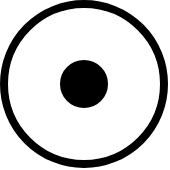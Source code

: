 <mxfile version="20.2.2" type="device"><diagram id="J2OuSg8uE9UjYtb7iVZ3" name="Seite-1"><mxGraphModel dx="1018" dy="630" grid="1" gridSize="10" guides="1" tooltips="1" connect="1" arrows="1" fold="1" page="1" pageScale="1" pageWidth="827" pageHeight="1169" math="0" shadow="0"><root><mxCell id="0"/><mxCell id="1" parent="0"/><mxCell id="hAJaRdIYze2g09QByDpZ-1" value="" style="ellipse;whiteSpace=wrap;html=1;aspect=fixed;strokeWidth=4;" parent="1" vertex="1"><mxGeometry x="40" y="80" width="80" height="80" as="geometry"/></mxCell><mxCell id="na2XEyX6FowcAoHF-cJp-2" value="" style="ellipse;whiteSpace=wrap;html=1;aspect=fixed;strokeWidth=4;fillColor=#000000;" vertex="1" parent="1"><mxGeometry x="70" y="110" width="20" height="20" as="geometry"/></mxCell></root></mxGraphModel></diagram></mxfile>